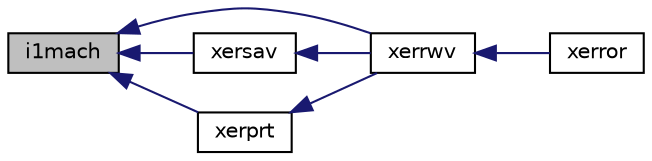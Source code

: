 digraph "i1mach"
{
  edge [fontname="Helvetica",fontsize="10",labelfontname="Helvetica",labelfontsize="10"];
  node [fontname="Helvetica",fontsize="10",shape=record];
  rankdir="LR";
  Node1 [label="i1mach",height=0.2,width=0.4,color="black", fillcolor="grey75", style="filled", fontcolor="black"];
  Node1 -> Node2 [dir="back",color="midnightblue",fontsize="10",style="solid",fontname="Helvetica"];
  Node2 [label="xerrwv",height=0.2,width=0.4,color="black", fillcolor="white", style="filled",URL="$xerror_8f.html#a5188621688f02de8becbd9963b97bf16"];
  Node2 -> Node3 [dir="back",color="midnightblue",fontsize="10",style="solid",fontname="Helvetica"];
  Node3 [label="xerror",height=0.2,width=0.4,color="black", fillcolor="white", style="filled",URL="$xerror_8f.html#ad44a8c4a8c9c7e3e91ead7b5e3acdf57"];
  Node1 -> Node4 [dir="back",color="midnightblue",fontsize="10",style="solid",fontname="Helvetica"];
  Node4 [label="xersav",height=0.2,width=0.4,color="black", fillcolor="white", style="filled",URL="$xerror_8f.html#a450de3870c10ac38a5cf7613a7b386f9"];
  Node4 -> Node2 [dir="back",color="midnightblue",fontsize="10",style="solid",fontname="Helvetica"];
  Node1 -> Node5 [dir="back",color="midnightblue",fontsize="10",style="solid",fontname="Helvetica"];
  Node5 [label="xerprt",height=0.2,width=0.4,color="black", fillcolor="white", style="filled",URL="$xerror_8f.html#a58fedcd2f29df8a865b7768184573b73"];
  Node5 -> Node2 [dir="back",color="midnightblue",fontsize="10",style="solid",fontname="Helvetica"];
}
